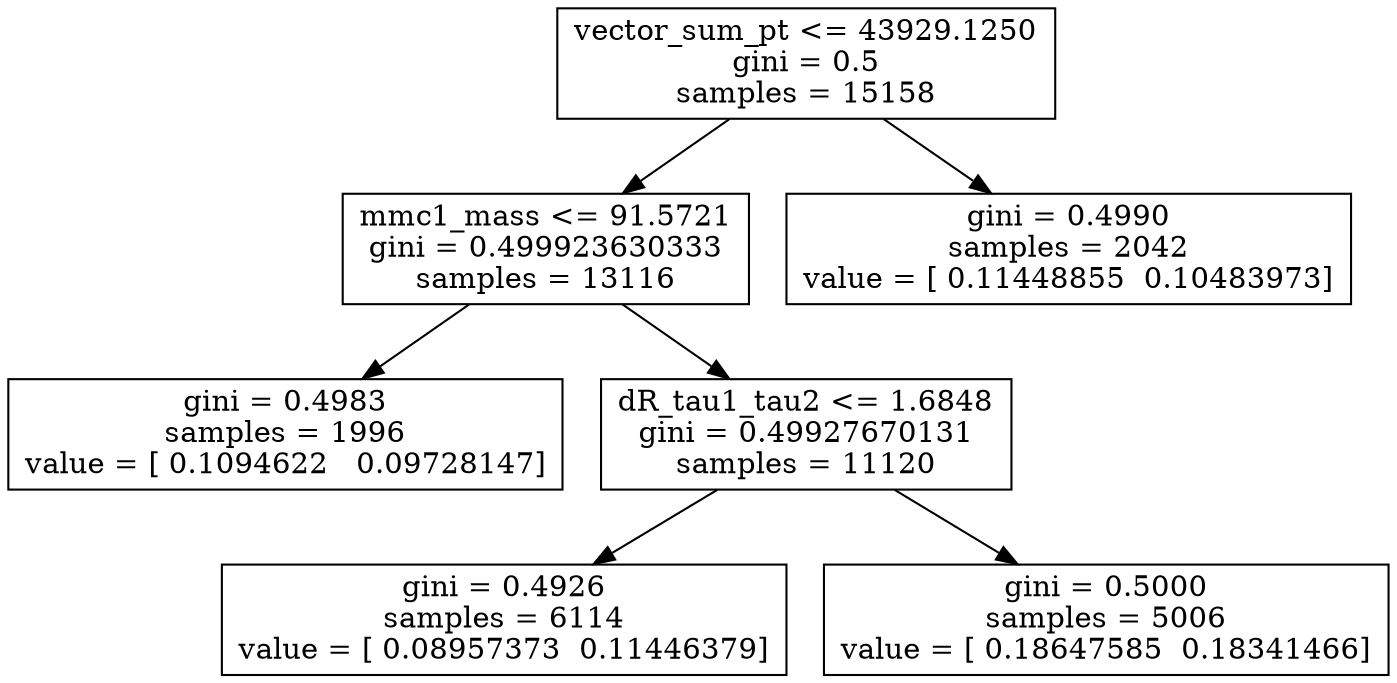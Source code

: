 digraph Tree {
0 [label="vector_sum_pt <= 43929.1250\ngini = 0.5\nsamples = 15158", shape="box"] ;
1 [label="mmc1_mass <= 91.5721\ngini = 0.499923630333\nsamples = 13116", shape="box"] ;
0 -> 1 ;
2 [label="gini = 0.4983\nsamples = 1996\nvalue = [ 0.1094622   0.09728147]", shape="box"] ;
1 -> 2 ;
3 [label="dR_tau1_tau2 <= 1.6848\ngini = 0.49927670131\nsamples = 11120", shape="box"] ;
1 -> 3 ;
4 [label="gini = 0.4926\nsamples = 6114\nvalue = [ 0.08957373  0.11446379]", shape="box"] ;
3 -> 4 ;
5 [label="gini = 0.5000\nsamples = 5006\nvalue = [ 0.18647585  0.18341466]", shape="box"] ;
3 -> 5 ;
6 [label="gini = 0.4990\nsamples = 2042\nvalue = [ 0.11448855  0.10483973]", shape="box"] ;
0 -> 6 ;
}